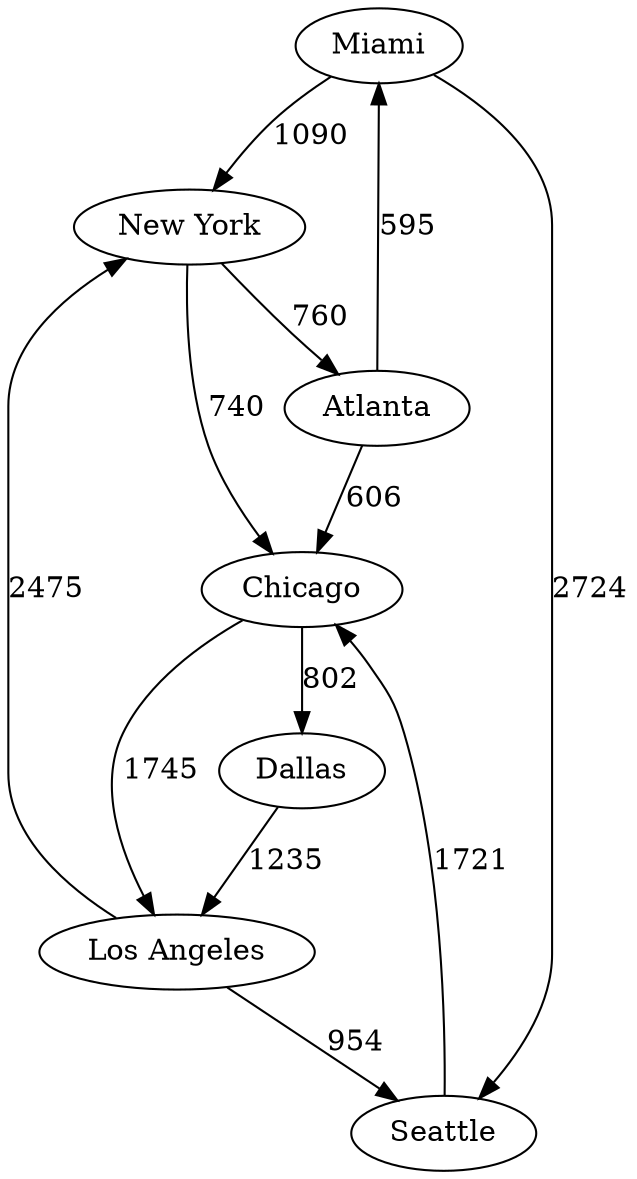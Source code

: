 digraph G {

    "Miami" -> "New York" [label=1090];
    "Miami" -> "Seattle" [label=2724];
    "Atlanta" -> "Chicago" [label=606];
    "Atlanta" -> "Miami" [label=595];
    "Chicago" -> "Los Angeles" [label=1745];
    "Chicago" -> "Dallas" [label=802];
    "New York" -> "Chicago" [label=740];
    "New York" -> "Atlanta" [label=760];
    "Los Angeles" -> "Seattle" [label=954];
    "Los Angeles" -> "New York" [label=2475];
    "Dallas" -> "Los Angeles" [label=1235];
    "Seattle" -> "Chicago" [label=1721];

}
